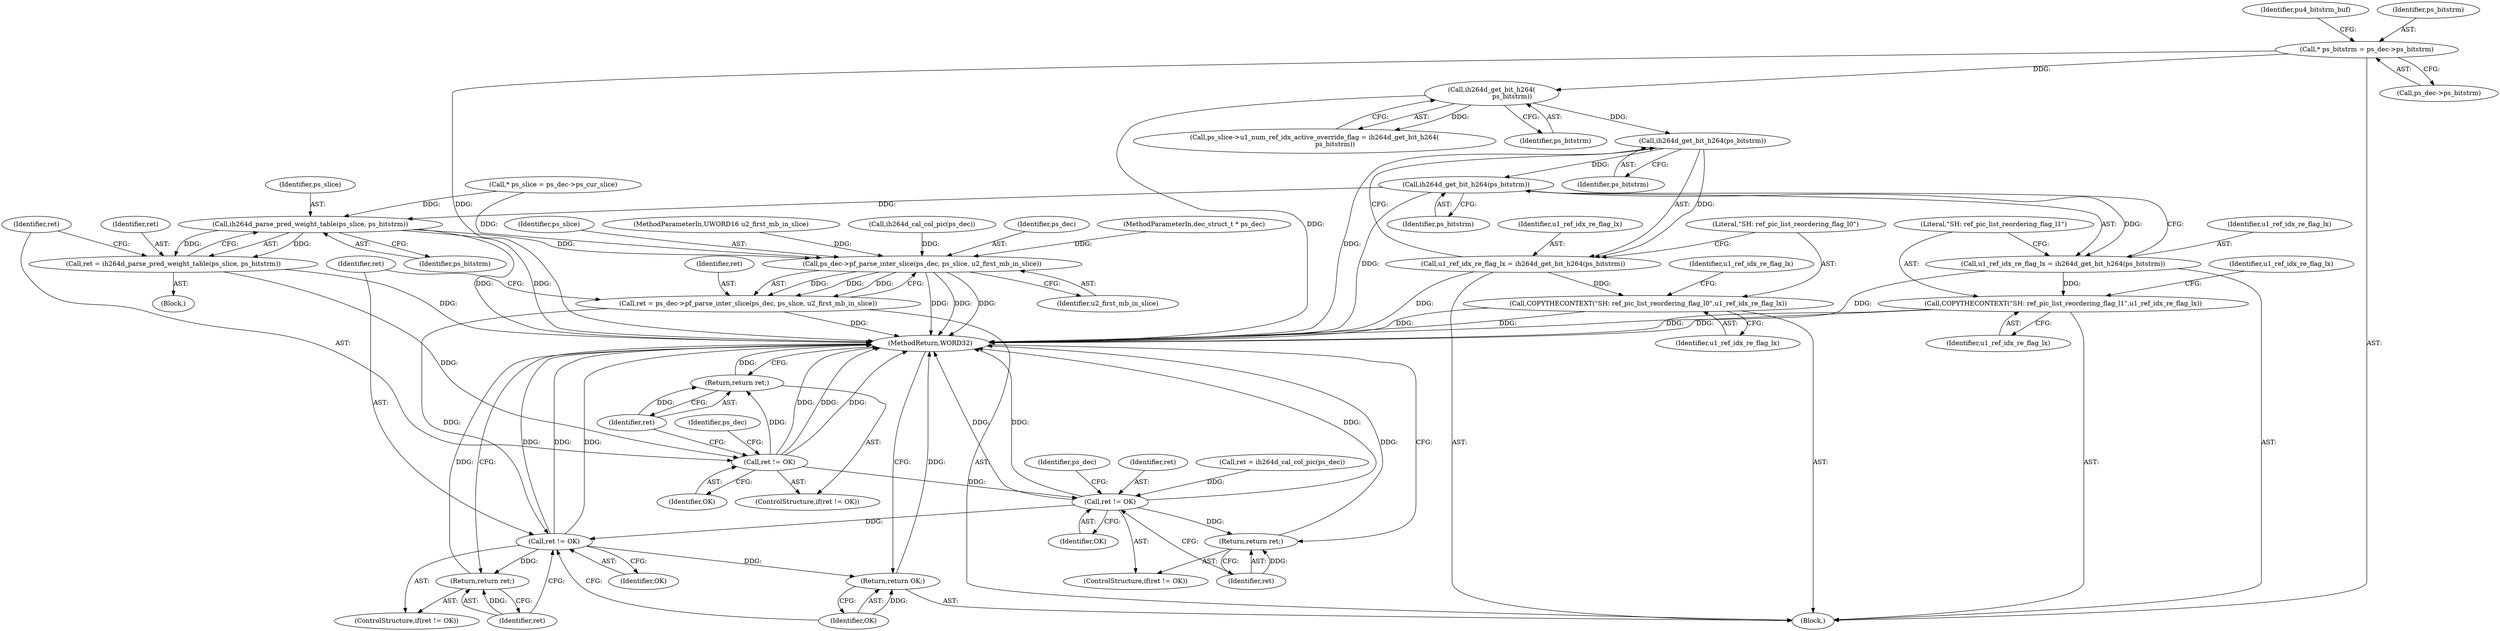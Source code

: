 digraph "0_Android_943323f1d9d3dd5c2634deb26cbe72343ca6b3db_0@pointer" {
"1000380" [label="(Call,ih264d_get_bit_h264(ps_bitstrm))"];
"1000222" [label="(Call,ih264d_get_bit_h264(\n                    ps_bitstrm))"];
"1000132" [label="(Call,* ps_bitstrm = ps_dec->ps_bitstrm)"];
"1000378" [label="(Call,u1_ref_idx_re_flag_lx = ih264d_get_bit_h264(ps_bitstrm))"];
"1000382" [label="(Call,COPYTHECONTEXT(\"SH: ref_pic_list_reordering_flag_l0\",u1_ref_idx_re_flag_lx))"];
"1000430" [label="(Call,ih264d_get_bit_h264(ps_bitstrm))"];
"1000428" [label="(Call,u1_ref_idx_re_flag_lx = ih264d_get_bit_h264(ps_bitstrm))"];
"1000432" [label="(Call,COPYTHECONTEXT(\"SH: ref_pic_list_reordering_flag_l1\",u1_ref_idx_re_flag_lx))"];
"1000844" [label="(Call,ih264d_parse_pred_weight_table(ps_slice, ps_bitstrm))"];
"1000842" [label="(Call,ret = ih264d_parse_pred_weight_table(ps_slice, ps_bitstrm))"];
"1000848" [label="(Call,ret != OK)"];
"1000851" [label="(Return,return ret;)"];
"1001195" [label="(Call,ret != OK)"];
"1001198" [label="(Return,return ret;)"];
"1001217" [label="(Call,ret != OK)"];
"1001220" [label="(Return,return ret;)"];
"1001222" [label="(Return,return OK;)"];
"1001212" [label="(Call,ps_dec->pf_parse_inter_slice(ps_dec, ps_slice, u2_first_mb_in_slice))"];
"1001210" [label="(Call,ret = ps_dec->pf_parse_inter_slice(ps_dec, ps_slice, u2_first_mb_in_slice))"];
"1000434" [label="(Identifier,u1_ref_idx_re_flag_lx)"];
"1001202" [label="(Identifier,ps_dec)"];
"1000379" [label="(Identifier,u1_ref_idx_re_flag_lx)"];
"1001222" [label="(Return,return OK;)"];
"1001217" [label="(Call,ret != OK)"];
"1000843" [label="(Identifier,ret)"];
"1000841" [label="(Block,)"];
"1001214" [label="(Identifier,ps_slice)"];
"1000429" [label="(Identifier,u1_ref_idx_re_flag_lx)"];
"1000380" [label="(Call,ih264d_get_bit_h264(ps_bitstrm))"];
"1000117" [label="(MethodParameterIn,UWORD16 u2_first_mb_in_slice)"];
"1001192" [label="(Call,ih264d_cal_col_pic(ps_dec))"];
"1001215" [label="(Identifier,u2_first_mb_in_slice)"];
"1000847" [label="(ControlStructure,if(ret != OK))"];
"1001213" [label="(Identifier,ps_dec)"];
"1000432" [label="(Call,COPYTHECONTEXT(\"SH: ref_pic_list_reordering_flag_l1\",u1_ref_idx_re_flag_lx))"];
"1000218" [label="(Call,ps_slice->u1_num_ref_idx_active_override_flag = ih264d_get_bit_h264(\n                    ps_bitstrm))"];
"1000845" [label="(Identifier,ps_slice)"];
"1000846" [label="(Identifier,ps_bitstrm)"];
"1001197" [label="(Identifier,OK)"];
"1000433" [label="(Literal,\"SH: ref_pic_list_reordering_flag_l1\")"];
"1000140" [label="(Identifier,pu4_bitstrm_buf)"];
"1001199" [label="(Identifier,ret)"];
"1001196" [label="(Identifier,ret)"];
"1001224" [label="(MethodReturn,WORD32)"];
"1001195" [label="(Call,ret != OK)"];
"1000378" [label="(Call,u1_ref_idx_re_flag_lx = ih264d_get_bit_h264(ps_bitstrm))"];
"1001223" [label="(Identifier,OK)"];
"1000383" [label="(Literal,\"SH: ref_pic_list_reordering_flag_l0\")"];
"1001212" [label="(Call,ps_dec->pf_parse_inter_slice(ps_dec, ps_slice, u2_first_mb_in_slice))"];
"1000851" [label="(Return,return ret;)"];
"1000854" [label="(Identifier,ps_dec)"];
"1001216" [label="(ControlStructure,if(ret != OK))"];
"1000849" [label="(Identifier,ret)"];
"1000116" [label="(MethodParameterIn,dec_struct_t * ps_dec)"];
"1000436" [label="(Identifier,u1_ref_idx_re_flag_lx)"];
"1000382" [label="(Call,COPYTHECONTEXT(\"SH: ref_pic_list_reordering_flag_l0\",u1_ref_idx_re_flag_lx))"];
"1000428" [label="(Call,u1_ref_idx_re_flag_lx = ih264d_get_bit_h264(ps_bitstrm))"];
"1000386" [label="(Identifier,u1_ref_idx_re_flag_lx)"];
"1000222" [label="(Call,ih264d_get_bit_h264(\n                    ps_bitstrm))"];
"1000381" [label="(Identifier,ps_bitstrm)"];
"1000118" [label="(Block,)"];
"1000132" [label="(Call,* ps_bitstrm = ps_dec->ps_bitstrm)"];
"1001190" [label="(Call,ret = ih264d_cal_col_pic(ps_dec))"];
"1000384" [label="(Identifier,u1_ref_idx_re_flag_lx)"];
"1001218" [label="(Identifier,ret)"];
"1001211" [label="(Identifier,ret)"];
"1000844" [label="(Call,ih264d_parse_pred_weight_table(ps_slice, ps_bitstrm))"];
"1001198" [label="(Return,return ret;)"];
"1000431" [label="(Identifier,ps_bitstrm)"];
"1000852" [label="(Identifier,ret)"];
"1000848" [label="(Call,ret != OK)"];
"1001221" [label="(Identifier,ret)"];
"1000133" [label="(Identifier,ps_bitstrm)"];
"1000223" [label="(Identifier,ps_bitstrm)"];
"1000850" [label="(Identifier,OK)"];
"1000126" [label="(Call,* ps_slice = ps_dec->ps_cur_slice)"];
"1000842" [label="(Call,ret = ih264d_parse_pred_weight_table(ps_slice, ps_bitstrm))"];
"1000134" [label="(Call,ps_dec->ps_bitstrm)"];
"1001210" [label="(Call,ret = ps_dec->pf_parse_inter_slice(ps_dec, ps_slice, u2_first_mb_in_slice))"];
"1000430" [label="(Call,ih264d_get_bit_h264(ps_bitstrm))"];
"1001194" [label="(ControlStructure,if(ret != OK))"];
"1001220" [label="(Return,return ret;)"];
"1001219" [label="(Identifier,OK)"];
"1000380" -> "1000378"  [label="AST: "];
"1000380" -> "1000381"  [label="CFG: "];
"1000381" -> "1000380"  [label="AST: "];
"1000378" -> "1000380"  [label="CFG: "];
"1000380" -> "1001224"  [label="DDG: "];
"1000380" -> "1000378"  [label="DDG: "];
"1000222" -> "1000380"  [label="DDG: "];
"1000380" -> "1000430"  [label="DDG: "];
"1000222" -> "1000218"  [label="AST: "];
"1000222" -> "1000223"  [label="CFG: "];
"1000223" -> "1000222"  [label="AST: "];
"1000218" -> "1000222"  [label="CFG: "];
"1000222" -> "1001224"  [label="DDG: "];
"1000222" -> "1000218"  [label="DDG: "];
"1000132" -> "1000222"  [label="DDG: "];
"1000132" -> "1000118"  [label="AST: "];
"1000132" -> "1000134"  [label="CFG: "];
"1000133" -> "1000132"  [label="AST: "];
"1000134" -> "1000132"  [label="AST: "];
"1000140" -> "1000132"  [label="CFG: "];
"1000132" -> "1001224"  [label="DDG: "];
"1000378" -> "1000118"  [label="AST: "];
"1000379" -> "1000378"  [label="AST: "];
"1000383" -> "1000378"  [label="CFG: "];
"1000378" -> "1001224"  [label="DDG: "];
"1000378" -> "1000382"  [label="DDG: "];
"1000382" -> "1000118"  [label="AST: "];
"1000382" -> "1000384"  [label="CFG: "];
"1000383" -> "1000382"  [label="AST: "];
"1000384" -> "1000382"  [label="AST: "];
"1000386" -> "1000382"  [label="CFG: "];
"1000382" -> "1001224"  [label="DDG: "];
"1000382" -> "1001224"  [label="DDG: "];
"1000430" -> "1000428"  [label="AST: "];
"1000430" -> "1000431"  [label="CFG: "];
"1000431" -> "1000430"  [label="AST: "];
"1000428" -> "1000430"  [label="CFG: "];
"1000430" -> "1001224"  [label="DDG: "];
"1000430" -> "1000428"  [label="DDG: "];
"1000430" -> "1000844"  [label="DDG: "];
"1000428" -> "1000118"  [label="AST: "];
"1000429" -> "1000428"  [label="AST: "];
"1000433" -> "1000428"  [label="CFG: "];
"1000428" -> "1001224"  [label="DDG: "];
"1000428" -> "1000432"  [label="DDG: "];
"1000432" -> "1000118"  [label="AST: "];
"1000432" -> "1000434"  [label="CFG: "];
"1000433" -> "1000432"  [label="AST: "];
"1000434" -> "1000432"  [label="AST: "];
"1000436" -> "1000432"  [label="CFG: "];
"1000432" -> "1001224"  [label="DDG: "];
"1000432" -> "1001224"  [label="DDG: "];
"1000844" -> "1000842"  [label="AST: "];
"1000844" -> "1000846"  [label="CFG: "];
"1000845" -> "1000844"  [label="AST: "];
"1000846" -> "1000844"  [label="AST: "];
"1000842" -> "1000844"  [label="CFG: "];
"1000844" -> "1001224"  [label="DDG: "];
"1000844" -> "1001224"  [label="DDG: "];
"1000844" -> "1000842"  [label="DDG: "];
"1000844" -> "1000842"  [label="DDG: "];
"1000126" -> "1000844"  [label="DDG: "];
"1000844" -> "1001212"  [label="DDG: "];
"1000842" -> "1000841"  [label="AST: "];
"1000843" -> "1000842"  [label="AST: "];
"1000849" -> "1000842"  [label="CFG: "];
"1000842" -> "1001224"  [label="DDG: "];
"1000842" -> "1000848"  [label="DDG: "];
"1000848" -> "1000847"  [label="AST: "];
"1000848" -> "1000850"  [label="CFG: "];
"1000849" -> "1000848"  [label="AST: "];
"1000850" -> "1000848"  [label="AST: "];
"1000852" -> "1000848"  [label="CFG: "];
"1000854" -> "1000848"  [label="CFG: "];
"1000848" -> "1001224"  [label="DDG: "];
"1000848" -> "1001224"  [label="DDG: "];
"1000848" -> "1001224"  [label="DDG: "];
"1000848" -> "1000851"  [label="DDG: "];
"1000848" -> "1001195"  [label="DDG: "];
"1000851" -> "1000847"  [label="AST: "];
"1000851" -> "1000852"  [label="CFG: "];
"1000852" -> "1000851"  [label="AST: "];
"1001224" -> "1000851"  [label="CFG: "];
"1000851" -> "1001224"  [label="DDG: "];
"1000852" -> "1000851"  [label="DDG: "];
"1001195" -> "1001194"  [label="AST: "];
"1001195" -> "1001197"  [label="CFG: "];
"1001196" -> "1001195"  [label="AST: "];
"1001197" -> "1001195"  [label="AST: "];
"1001199" -> "1001195"  [label="CFG: "];
"1001202" -> "1001195"  [label="CFG: "];
"1001195" -> "1001224"  [label="DDG: "];
"1001195" -> "1001224"  [label="DDG: "];
"1001195" -> "1001224"  [label="DDG: "];
"1001190" -> "1001195"  [label="DDG: "];
"1001195" -> "1001198"  [label="DDG: "];
"1001195" -> "1001217"  [label="DDG: "];
"1001198" -> "1001194"  [label="AST: "];
"1001198" -> "1001199"  [label="CFG: "];
"1001199" -> "1001198"  [label="AST: "];
"1001224" -> "1001198"  [label="CFG: "];
"1001198" -> "1001224"  [label="DDG: "];
"1001199" -> "1001198"  [label="DDG: "];
"1001217" -> "1001216"  [label="AST: "];
"1001217" -> "1001219"  [label="CFG: "];
"1001218" -> "1001217"  [label="AST: "];
"1001219" -> "1001217"  [label="AST: "];
"1001221" -> "1001217"  [label="CFG: "];
"1001223" -> "1001217"  [label="CFG: "];
"1001217" -> "1001224"  [label="DDG: "];
"1001217" -> "1001224"  [label="DDG: "];
"1001217" -> "1001224"  [label="DDG: "];
"1001210" -> "1001217"  [label="DDG: "];
"1001217" -> "1001220"  [label="DDG: "];
"1001217" -> "1001222"  [label="DDG: "];
"1001220" -> "1001216"  [label="AST: "];
"1001220" -> "1001221"  [label="CFG: "];
"1001221" -> "1001220"  [label="AST: "];
"1001224" -> "1001220"  [label="CFG: "];
"1001220" -> "1001224"  [label="DDG: "];
"1001221" -> "1001220"  [label="DDG: "];
"1001222" -> "1000118"  [label="AST: "];
"1001222" -> "1001223"  [label="CFG: "];
"1001223" -> "1001222"  [label="AST: "];
"1001224" -> "1001222"  [label="CFG: "];
"1001222" -> "1001224"  [label="DDG: "];
"1001223" -> "1001222"  [label="DDG: "];
"1001212" -> "1001210"  [label="AST: "];
"1001212" -> "1001215"  [label="CFG: "];
"1001213" -> "1001212"  [label="AST: "];
"1001214" -> "1001212"  [label="AST: "];
"1001215" -> "1001212"  [label="AST: "];
"1001210" -> "1001212"  [label="CFG: "];
"1001212" -> "1001224"  [label="DDG: "];
"1001212" -> "1001224"  [label="DDG: "];
"1001212" -> "1001224"  [label="DDG: "];
"1001212" -> "1001210"  [label="DDG: "];
"1001212" -> "1001210"  [label="DDG: "];
"1001212" -> "1001210"  [label="DDG: "];
"1001192" -> "1001212"  [label="DDG: "];
"1000116" -> "1001212"  [label="DDG: "];
"1000126" -> "1001212"  [label="DDG: "];
"1000117" -> "1001212"  [label="DDG: "];
"1001210" -> "1000118"  [label="AST: "];
"1001211" -> "1001210"  [label="AST: "];
"1001218" -> "1001210"  [label="CFG: "];
"1001210" -> "1001224"  [label="DDG: "];
}
